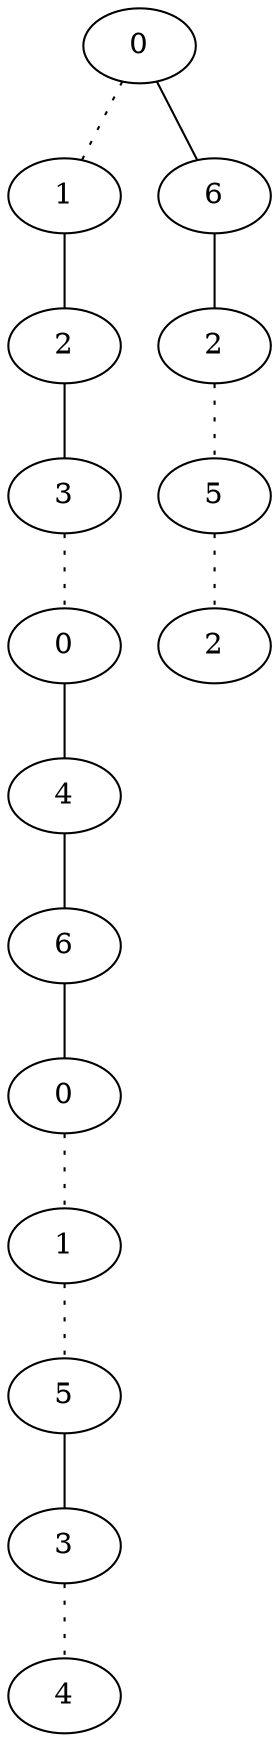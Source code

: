 graph {
a0[label=0];
a1[label=1];
a2[label=2];
a3[label=3];
a4[label=0];
a5[label=4];
a6[label=6];
a7[label=0];
a8[label=1];
a9[label=5];
a10[label=3];
a11[label=4];
a12[label=6];
a13[label=2];
a14[label=5];
a15[label=2];
a0 -- a1 [style=dotted];
a0 -- a12;
a1 -- a2;
a2 -- a3;
a3 -- a4 [style=dotted];
a4 -- a5;
a5 -- a6;
a6 -- a7;
a7 -- a8 [style=dotted];
a8 -- a9 [style=dotted];
a9 -- a10;
a10 -- a11 [style=dotted];
a12 -- a13;
a13 -- a14 [style=dotted];
a14 -- a15 [style=dotted];
}
